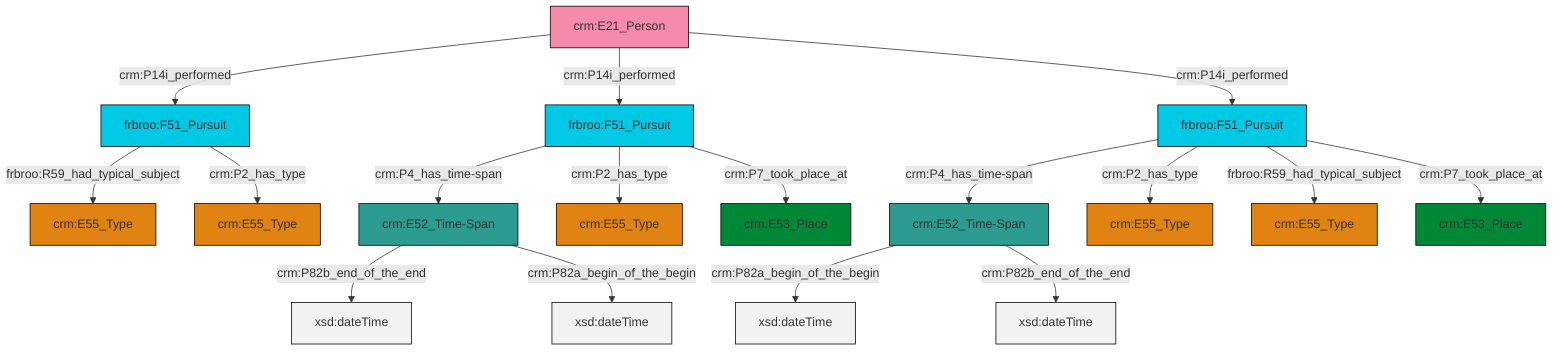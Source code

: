 graph TD
classDef Literal fill:#f2f2f2,stroke:#000000;
classDef CRM_Entity fill:#FFFFFF,stroke:#000000;
classDef Temporal_Entity fill:#00C9E6, stroke:#000000;
classDef Type fill:#E18312, stroke:#000000;
classDef Time-Span fill:#2C9C91, stroke:#000000;
classDef Appellation fill:#FFEB7F, stroke:#000000;
classDef Place fill:#008836, stroke:#000000;
classDef Persistent_Item fill:#B266B2, stroke:#000000;
classDef Conceptual_Object fill:#FFD700, stroke:#000000;
classDef Physical_Thing fill:#D2B48C, stroke:#000000;
classDef Actor fill:#f58aad, stroke:#000000;
classDef PC_Classes fill:#4ce600, stroke:#000000;
classDef Multi fill:#cccccc,stroke:#000000;

0["frbroo:F51_Pursuit"]:::Temporal_Entity -->|frbroo:R59_had_typical_subject| 1["crm:E55_Type"]:::Type
4["crm:E21_Person"]:::Actor -->|crm:P14i_performed| 0["frbroo:F51_Pursuit"]:::Temporal_Entity
2["crm:E52_Time-Span"]:::Time-Span -->|crm:P82b_end_of_the_end| 7[xsd:dateTime]:::Literal
4["crm:E21_Person"]:::Actor -->|crm:P14i_performed| 10["frbroo:F51_Pursuit"]:::Temporal_Entity
10["frbroo:F51_Pursuit"]:::Temporal_Entity -->|crm:P4_has_time-span| 2["crm:E52_Time-Span"]:::Time-Span
0["frbroo:F51_Pursuit"]:::Temporal_Entity -->|crm:P2_has_type| 8["crm:E55_Type"]:::Type
10["frbroo:F51_Pursuit"]:::Temporal_Entity -->|crm:P2_has_type| 13["crm:E55_Type"]:::Type
2["crm:E52_Time-Span"]:::Time-Span -->|crm:P82a_begin_of_the_begin| 22[xsd:dateTime]:::Literal
10["frbroo:F51_Pursuit"]:::Temporal_Entity -->|crm:P7_took_place_at| 23["crm:E53_Place"]:::Place
5["frbroo:F51_Pursuit"]:::Temporal_Entity -->|crm:P4_has_time-span| 25["crm:E52_Time-Span"]:::Time-Span
5["frbroo:F51_Pursuit"]:::Temporal_Entity -->|crm:P2_has_type| 11["crm:E55_Type"]:::Type
25["crm:E52_Time-Span"]:::Time-Span -->|crm:P82a_begin_of_the_begin| 28[xsd:dateTime]:::Literal
5["frbroo:F51_Pursuit"]:::Temporal_Entity -->|frbroo:R59_had_typical_subject| 15["crm:E55_Type"]:::Type
25["crm:E52_Time-Span"]:::Time-Span -->|crm:P82b_end_of_the_end| 31[xsd:dateTime]:::Literal
4["crm:E21_Person"]:::Actor -->|crm:P14i_performed| 5["frbroo:F51_Pursuit"]:::Temporal_Entity
5["frbroo:F51_Pursuit"]:::Temporal_Entity -->|crm:P7_took_place_at| 18["crm:E53_Place"]:::Place